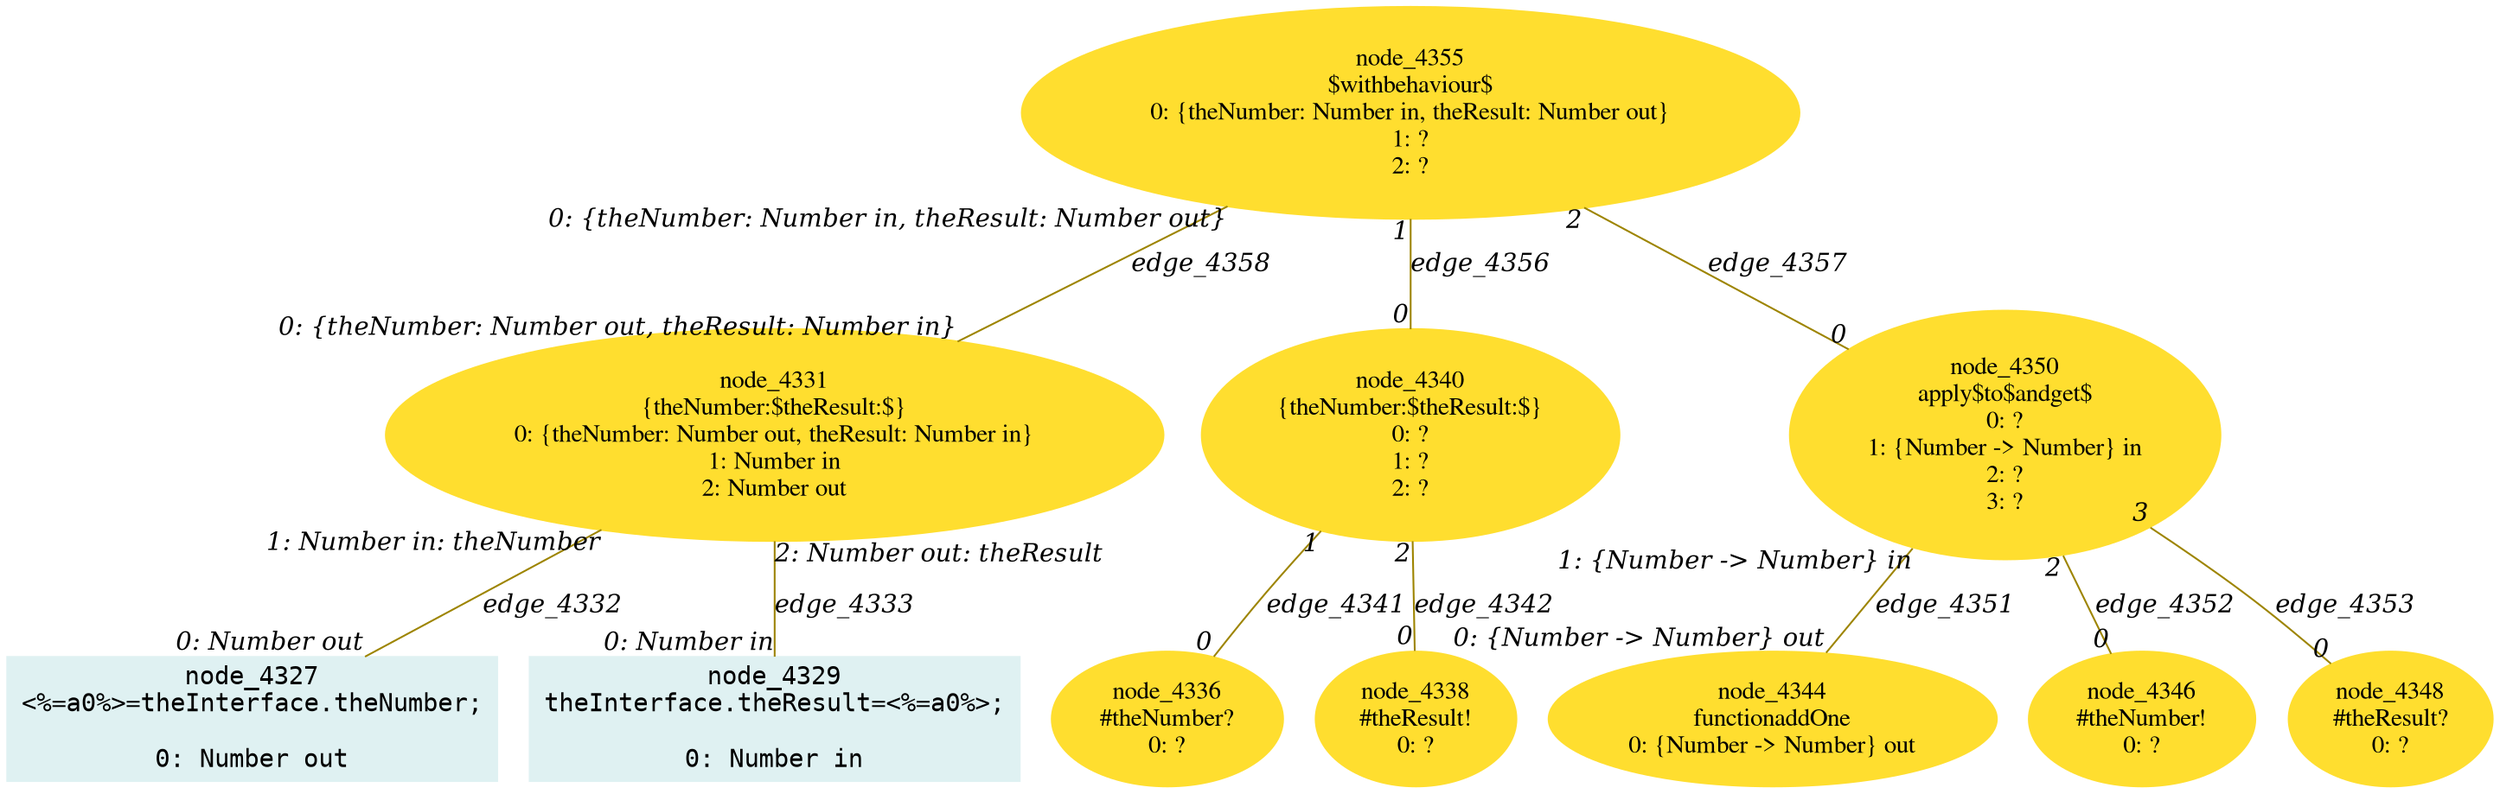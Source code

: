 digraph g{node_4327 [shape="box", style="filled", color="#dff1f2", fontname="Courier", label="node_4327
<%=a0%>=theInterface.theNumber;

0: Number out" ]
node_4329 [shape="box", style="filled", color="#dff1f2", fontname="Courier", label="node_4329
theInterface.theResult=<%=a0%>;

0: Number in" ]
node_4331 [shape="ellipse", style="filled", color="#ffde2f", fontname="Times", label="node_4331
{theNumber:$theResult:$}
0: {theNumber: Number out, theResult: Number in}
1: Number in
2: Number out" ]
node_4336 [shape="ellipse", style="filled", color="#ffde2f", fontname="Times", label="node_4336
#theNumber?
0: ?" ]
node_4338 [shape="ellipse", style="filled", color="#ffde2f", fontname="Times", label="node_4338
#theResult!
0: ?" ]
node_4340 [shape="ellipse", style="filled", color="#ffde2f", fontname="Times", label="node_4340
{theNumber:$theResult:$}
0: ?
1: ?
2: ?" ]
node_4344 [shape="ellipse", style="filled", color="#ffde2f", fontname="Times", label="node_4344
functionaddOne
0: {Number -> Number} out" ]
node_4346 [shape="ellipse", style="filled", color="#ffde2f", fontname="Times", label="node_4346
#theNumber!
0: ?" ]
node_4348 [shape="ellipse", style="filled", color="#ffde2f", fontname="Times", label="node_4348
#theResult?
0: ?" ]
node_4350 [shape="ellipse", style="filled", color="#ffde2f", fontname="Times", label="node_4350
apply$to$andget$
0: ?
1: {Number -> Number} in
2: ?
3: ?" ]
node_4355 [shape="ellipse", style="filled", color="#ffde2f", fontname="Times", label="node_4355
$withbehaviour$
0: {theNumber: Number in, theResult: Number out}
1: ?
2: ?" ]
node_4331 -> node_4327 [dir=none, arrowHead=none, fontname="Times-Italic", arrowsize=1, color="#9d8400", label="edge_4332",  headlabel="0: Number out", taillabel="1: Number in: theNumber" ]
node_4331 -> node_4329 [dir=none, arrowHead=none, fontname="Times-Italic", arrowsize=1, color="#9d8400", label="edge_4333",  headlabel="0: Number in", taillabel="2: Number out: theResult" ]
node_4340 -> node_4336 [dir=none, arrowHead=none, fontname="Times-Italic", arrowsize=1, color="#9d8400", label="edge_4341",  headlabel="0", taillabel="1" ]
node_4340 -> node_4338 [dir=none, arrowHead=none, fontname="Times-Italic", arrowsize=1, color="#9d8400", label="edge_4342",  headlabel="0", taillabel="2" ]
node_4350 -> node_4344 [dir=none, arrowHead=none, fontname="Times-Italic", arrowsize=1, color="#9d8400", label="edge_4351",  headlabel="0: {Number -> Number} out", taillabel="1: {Number -> Number} in" ]
node_4350 -> node_4346 [dir=none, arrowHead=none, fontname="Times-Italic", arrowsize=1, color="#9d8400", label="edge_4352",  headlabel="0", taillabel="2" ]
node_4350 -> node_4348 [dir=none, arrowHead=none, fontname="Times-Italic", arrowsize=1, color="#9d8400", label="edge_4353",  headlabel="0", taillabel="3" ]
node_4355 -> node_4340 [dir=none, arrowHead=none, fontname="Times-Italic", arrowsize=1, color="#9d8400", label="edge_4356",  headlabel="0", taillabel="1" ]
node_4355 -> node_4350 [dir=none, arrowHead=none, fontname="Times-Italic", arrowsize=1, color="#9d8400", label="edge_4357",  headlabel="0", taillabel="2" ]
node_4355 -> node_4331 [dir=none, arrowHead=none, fontname="Times-Italic", arrowsize=1, color="#9d8400", label="edge_4358",  headlabel="0: {theNumber: Number out, theResult: Number in}", taillabel="0: {theNumber: Number in, theResult: Number out}" ]
}
